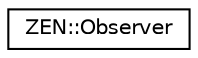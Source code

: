 digraph "Graphical Class Hierarchy"
{
 // LATEX_PDF_SIZE
  edge [fontname="Helvetica",fontsize="10",labelfontname="Helvetica",labelfontsize="10"];
  node [fontname="Helvetica",fontsize="10",shape=record];
  rankdir="LR";
  Node0 [label="ZEN::Observer",height=0.2,width=0.4,color="black", fillcolor="white", style="filled",URL="$classZEN_1_1Observer.html",tooltip=" "];
}

